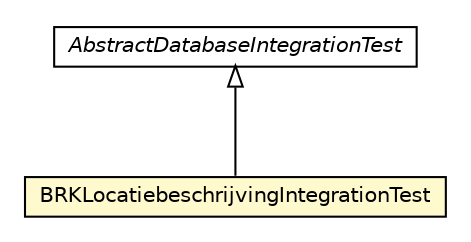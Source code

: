 #!/usr/local/bin/dot
#
# Class diagram 
# Generated by UMLGraph version R5_6-24-gf6e263 (http://www.umlgraph.org/)
#

digraph G {
	edge [fontname="Helvetica",fontsize=10,labelfontname="Helvetica",labelfontsize=10];
	node [fontname="Helvetica",fontsize=10,shape=plaintext];
	nodesep=0.25;
	ranksep=0.5;
	// nl.b3p.BRKLocatiebeschrijvingIntegrationTest
	c241 [label=<<table title="nl.b3p.BRKLocatiebeschrijvingIntegrationTest" border="0" cellborder="1" cellspacing="0" cellpadding="2" port="p" bgcolor="lemonChiffon" href="./BRKLocatiebeschrijvingIntegrationTest.html">
		<tr><td><table border="0" cellspacing="0" cellpadding="1">
<tr><td align="center" balign="center"> BRKLocatiebeschrijvingIntegrationTest </td></tr>
		</table></td></tr>
		</table>>, URL="./BRKLocatiebeschrijvingIntegrationTest.html", fontname="Helvetica", fontcolor="black", fontsize=10.0];
	// nl.b3p.AbstractDatabaseIntegrationTest
	c251 [label=<<table title="nl.b3p.AbstractDatabaseIntegrationTest" border="0" cellborder="1" cellspacing="0" cellpadding="2" port="p" href="./AbstractDatabaseIntegrationTest.html">
		<tr><td><table border="0" cellspacing="0" cellpadding="1">
<tr><td align="center" balign="center"><font face="Helvetica-Oblique"> AbstractDatabaseIntegrationTest </font></td></tr>
		</table></td></tr>
		</table>>, URL="./AbstractDatabaseIntegrationTest.html", fontname="Helvetica", fontcolor="black", fontsize=10.0];
	//nl.b3p.BRKLocatiebeschrijvingIntegrationTest extends nl.b3p.AbstractDatabaseIntegrationTest
	c251:p -> c241:p [dir=back,arrowtail=empty];
}

